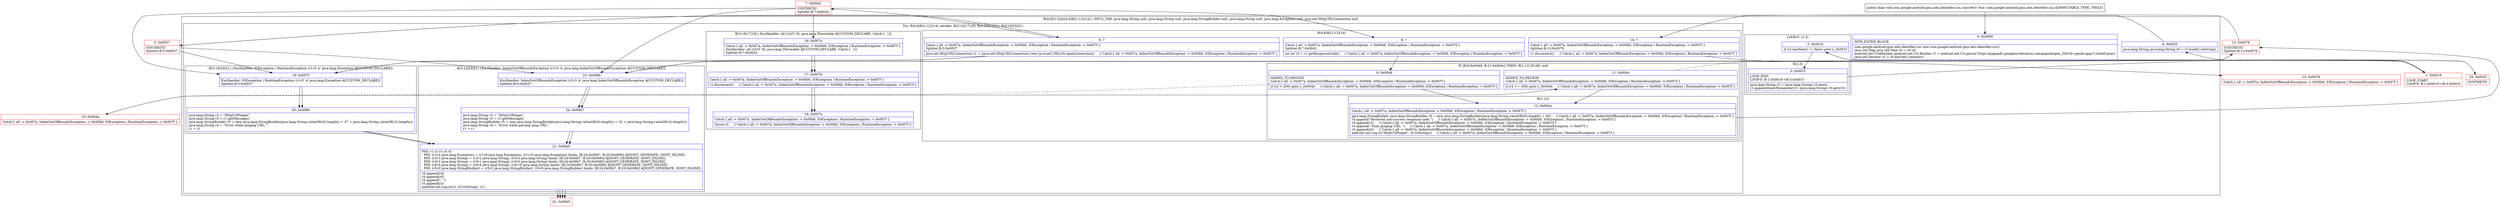 digraph "CFG forcom.google.android.gms.ads.identifier.zza.run()V" {
subgraph cluster_Region_526970872 {
label = "R(4:0|(1:3)|4|(4:6|8|(1:12)|14)) | DECL_VAR: java.lang.String null, java.lang.String null, java.lang.StringBuilder null, java.lang.String null, java.lang.Exception null, java.net.HttpURLConnection null\l";
node [shape=record,color=blue];
Node_0 [shape=record,label="{0\:\ 0x0000|MTH_ENTER_BLOCK\l|com.google.android.gms.ads.identifier.zzc new com.google.android.gms.ads.identifier.zzc()\ljava.util.Map java.util.Map r0 = r6.zzl\landroid.net.Uri$Builder android.net.Uri.Builder r1 = android.net.Uri.parse(\"https:\/\/pagead2.googlesyndication.com\/pagead\/gen_204?id=gmob\-apps\").buildUpon()\ljava.util.Iterator r2 = r0.keySet().iterator()\l}"];
subgraph cluster_LoopRegion_413150762 {
label = "LOOP:0: (1:3)";
node [shape=record,color=blue];
Node_2 [shape=record,label="{2\:\ 0x001d|if (r2.hasNext() != false) goto L_0x001f\l}"];
subgraph cluster_Region_274123683 {
label = "R(1:3)";
node [shape=record,color=blue];
Node_3 [shape=record,label="{3\:\ 0x001f|LOOP_END\lLOOP:0: B:1:0x0019\-\>B:3:0x001f\l|java.lang.String r3 = (java.lang.String) r2.next()\lr1.appendQueryParameter(r3, (java.lang.String) r0.get(r3))\l}"];
}
}
Node_4 [shape=record,label="{4\:\ 0x002f|java.lang.String java.lang.String r0 = r1.build().toString()\l}"];
subgraph cluster_TryCatchRegion_1352526777 {
label = "Try: R(4:6|8|(1:12)|14) catches: R(3:16|17|18), R(3:23|24|21), R(3:19|20|21)";
node [shape=record,color=blue];
subgraph cluster_Region_1143378674 {
label = "R(4:6|8|(1:12)|14)";
node [shape=record,color=blue];
Node_6 [shape=record,label="{6\:\ ?|Catch:\{ all \-\> 0x007a, IndexOutOfBoundsException \-\> 0x00b6, IOException \| RuntimeException \-\> 0x007f \}\lSplitter:B:5:0x0037\l|java.net.HttpURLConnection r1 = (java.net.HttpURLConnection) new java.net.URL(r0).openConnection()     \/\/ Catch:\{ all \-\> 0x007a, IndexOutOfBoundsException \-\> 0x00b6, IOException \| RuntimeException \-\> 0x007f \}\l}"];
Node_8 [shape=record,label="{8\:\ ?|Catch:\{ all \-\> 0x007a, IndexOutOfBoundsException \-\> 0x00b6, IOException \| RuntimeException \-\> 0x007f \}\lSplitter:B:7:0x0042\l|int int r2 = r1.getResponseCode()     \/\/ Catch:\{ all \-\> 0x007a, IndexOutOfBoundsException \-\> 0x00b6, IOException \| RuntimeException \-\> 0x007f \}\l}"];
subgraph cluster_IfRegion_1356613226 {
label = "IF [B:9:0x0048, B:11:0x004c] THEN: R(1:12) ELSE: null";
node [shape=record,color=blue];
Node_9 [shape=record,label="{9\:\ 0x0048|ADDED_TO_REGION\lCatch:\{ all \-\> 0x007a, IndexOutOfBoundsException \-\> 0x00b6, IOException \| RuntimeException \-\> 0x007f \}\l|if (r2 \< 200) goto L_0x004e     \/\/ Catch:\{ all \-\> 0x007a, IndexOutOfBoundsException \-\> 0x00b6, IOException \| RuntimeException \-\> 0x007f \}\l}"];
Node_11 [shape=record,label="{11\:\ 0x004c|ADDED_TO_REGION\lCatch:\{ all \-\> 0x007a, IndexOutOfBoundsException \-\> 0x00b6, IOException \| RuntimeException \-\> 0x007f \}\l|if (r2 \>= 300) goto L_0x004e     \/\/ Catch:\{ all \-\> 0x007a, IndexOutOfBoundsException \-\> 0x00b6, IOException \| RuntimeException \-\> 0x007f \}\l}"];
subgraph cluster_Region_38524031 {
label = "R(1:12)";
node [shape=record,color=blue];
Node_12 [shape=record,label="{12\:\ 0x004e|Catch:\{ all \-\> 0x007a, IndexOutOfBoundsException \-\> 0x00b6, IOException \| RuntimeException \-\> 0x007f \}\l|java.lang.StringBuilder java.lang.StringBuilder r5 = new java.lang.StringBuilder(java.lang.String.valueOf(r0).length() + 65)     \/\/ Catch:\{ all \-\> 0x007a, IndexOutOfBoundsException \-\> 0x00b6, IOException \| RuntimeException \-\> 0x007f \}\lr5.append(\"Received non\-success response code \")     \/\/ Catch:\{ all \-\> 0x007a, IndexOutOfBoundsException \-\> 0x00b6, IOException \| RuntimeException \-\> 0x007f \}\lr5.append(r2)     \/\/ Catch:\{ all \-\> 0x007a, IndexOutOfBoundsException \-\> 0x00b6, IOException \| RuntimeException \-\> 0x007f \}\lr5.append(\" from pinging URL: \")     \/\/ Catch:\{ all \-\> 0x007a, IndexOutOfBoundsException \-\> 0x00b6, IOException \| RuntimeException \-\> 0x007f \}\lr5.append(r0)     \/\/ Catch:\{ all \-\> 0x007a, IndexOutOfBoundsException \-\> 0x00b6, IOException \| RuntimeException \-\> 0x007f \}\landroid.util.Log.w(\"HttpUrlPinger\", r5.toString())     \/\/ Catch:\{ all \-\> 0x007a, IndexOutOfBoundsException \-\> 0x00b6, IOException \| RuntimeException \-\> 0x007f \}\l}"];
}
}
Node_14 [shape=record,label="{14\:\ ?|Catch:\{ all \-\> 0x007a, IndexOutOfBoundsException \-\> 0x00b6, IOException \| RuntimeException \-\> 0x007f \}\lSplitter:B:13:0x0076\l|r1.disconnect()     \/\/ Catch:\{ all \-\> 0x007a, IndexOutOfBoundsException \-\> 0x00b6, IOException \| RuntimeException \-\> 0x007f \}\l}"];
}
subgraph cluster_Region_208180148 {
label = "R(3:16|17|18) | ExcHandler: all (r2v5 'th' java.lang.Throwable A[CUSTOM_DECLARE, Catch:\{  \}])\l";
node [shape=record,color=blue];
Node_16 [shape=record,label="{16\:\ 0x007a|Catch:\{ all \-\> 0x007a, IndexOutOfBoundsException \-\> 0x00b6, IOException \| RuntimeException \-\> 0x007f \}\lExcHandler: all (r2v5 'th' java.lang.Throwable A[CUSTOM_DECLARE, Catch:\{  \}])\lSplitter:B:7:0x0042\l}"];
Node_17 [shape=record,label="{17\:\ 0x007b|Catch:\{ all \-\> 0x007a, IndexOutOfBoundsException \-\> 0x00b6, IOException \| RuntimeException \-\> 0x007f \}\l|r1.disconnect()     \/\/ Catch:\{ all \-\> 0x007a, IndexOutOfBoundsException \-\> 0x00b6, IOException \| RuntimeException \-\> 0x007f \}\l}"];
Node_18 [shape=record,label="{18\:\ 0x007e|Catch:\{ all \-\> 0x007a, IndexOutOfBoundsException \-\> 0x00b6, IOException \| RuntimeException \-\> 0x007f \}\l|throw r2     \/\/ Catch:\{ all \-\> 0x007a, IndexOutOfBoundsException \-\> 0x00b6, IOException \| RuntimeException \-\> 0x007f \}\l}"];
}
subgraph cluster_Region_1518660833 {
label = "R(3:23|24|21) | ExcHandler: IndexOutOfBoundsException (r1v3 'e' java.lang.IndexOutOfBoundsException A[CUSTOM_DECLARE])\l";
node [shape=record,color=blue];
Node_23 [shape=record,label="{23\:\ 0x00b6|ExcHandler: IndexOutOfBoundsException (r1v3 'e' java.lang.IndexOutOfBoundsException A[CUSTOM_DECLARE])\lSplitter:B:5:0x0037\l}"];
Node_24 [shape=record,label="{24\:\ 0x00b7|java.lang.String r2 = \"HttpUrlPinger\"\ljava.lang.String r3 = r1.getMessage()\ljava.lang.StringBuilder r5 = new java.lang.StringBuilder(java.lang.String.valueOf(r0).length() + 32 + java.lang.String.valueOf(r3).length())\ljava.lang.String r4 = \"Error while parsing ping URL: \"\lr1 = r1\l}"];
Node_21 [shape=record,label="{21\:\ 0x00a0|PHI: r1 r2 r3 r4 r5 \l  PHI: (r1v4 java.lang.Exception) = (r1v9 java.lang.Exception), (r1v10 java.lang.Exception) binds: [B:24:0x00b7, B:20:0x0080] A[DONT_GENERATE, DONT_INLINE]\l  PHI: (r2v3 java.lang.String) = (r2v2 java.lang.String), (r2v4 java.lang.String) binds: [B:24:0x00b7, B:20:0x0080] A[DONT_GENERATE, DONT_INLINE]\l  PHI: (r3v2 java.lang.String) = (r3v1 java.lang.String), (r3v3 java.lang.String) binds: [B:24:0x00b7, B:20:0x0080] A[DONT_GENERATE, DONT_INLINE]\l  PHI: (r4v5 java.lang.String) = (r4v4 java.lang.String), (r4v10 java.lang.String) binds: [B:24:0x00b7, B:20:0x0080] A[DONT_GENERATE, DONT_INLINE]\l  PHI: (r5v3 java.lang.StringBuilder) = (r5v2 java.lang.StringBuilder), (r5v6 java.lang.StringBuilder) binds: [B:24:0x00b7, B:20:0x0080] A[DONT_GENERATE, DONT_INLINE]\l|r5.append(r4)\lr5.append(r0)\lr5.append(\". \")\lr5.append(r3)\landroid.util.Log.w(r2, r5.toString(), r1)\l}"];
}
subgraph cluster_Region_2083073985 {
label = "R(3:19|20|21) | ExcHandler: IOException \| RuntimeException (r1v5 'e' java.lang.Exception A[CUSTOM_DECLARE])\l";
node [shape=record,color=blue];
Node_19 [shape=record,label="{19\:\ 0x007f|ExcHandler: IOException \| RuntimeException (r1v5 'e' java.lang.Exception A[CUSTOM_DECLARE])\lSplitter:B:5:0x0037\l}"];
Node_20 [shape=record,label="{20\:\ 0x0080|java.lang.String r2 = \"HttpUrlPinger\"\ljava.lang.String r3 = r1.getMessage()\ljava.lang.StringBuilder r5 = new java.lang.StringBuilder(java.lang.String.valueOf(r0).length() + 27 + java.lang.String.valueOf(r3).length())\ljava.lang.String r4 = \"Error while pinging URL: \"\lr1 = r1\l}"];
Node_21 [shape=record,label="{21\:\ 0x00a0|PHI: r1 r2 r3 r4 r5 \l  PHI: (r1v4 java.lang.Exception) = (r1v9 java.lang.Exception), (r1v10 java.lang.Exception) binds: [B:24:0x00b7, B:20:0x0080] A[DONT_GENERATE, DONT_INLINE]\l  PHI: (r2v3 java.lang.String) = (r2v2 java.lang.String), (r2v4 java.lang.String) binds: [B:24:0x00b7, B:20:0x0080] A[DONT_GENERATE, DONT_INLINE]\l  PHI: (r3v2 java.lang.String) = (r3v1 java.lang.String), (r3v3 java.lang.String) binds: [B:24:0x00b7, B:20:0x0080] A[DONT_GENERATE, DONT_INLINE]\l  PHI: (r4v5 java.lang.String) = (r4v4 java.lang.String), (r4v10 java.lang.String) binds: [B:24:0x00b7, B:20:0x0080] A[DONT_GENERATE, DONT_INLINE]\l  PHI: (r5v3 java.lang.StringBuilder) = (r5v2 java.lang.StringBuilder), (r5v6 java.lang.StringBuilder) binds: [B:24:0x00b7, B:20:0x0080] A[DONT_GENERATE, DONT_INLINE]\l|r5.append(r4)\lr5.append(r0)\lr5.append(\". \")\lr5.append(r3)\landroid.util.Log.w(r2, r5.toString(), r1)\l}"];
}
}
}
subgraph cluster_Region_1518660833 {
label = "R(3:23|24|21) | ExcHandler: IndexOutOfBoundsException (r1v3 'e' java.lang.IndexOutOfBoundsException A[CUSTOM_DECLARE])\l";
node [shape=record,color=blue];
Node_23 [shape=record,label="{23\:\ 0x00b6|ExcHandler: IndexOutOfBoundsException (r1v3 'e' java.lang.IndexOutOfBoundsException A[CUSTOM_DECLARE])\lSplitter:B:5:0x0037\l}"];
Node_24 [shape=record,label="{24\:\ 0x00b7|java.lang.String r2 = \"HttpUrlPinger\"\ljava.lang.String r3 = r1.getMessage()\ljava.lang.StringBuilder r5 = new java.lang.StringBuilder(java.lang.String.valueOf(r0).length() + 32 + java.lang.String.valueOf(r3).length())\ljava.lang.String r4 = \"Error while parsing ping URL: \"\lr1 = r1\l}"];
Node_21 [shape=record,label="{21\:\ 0x00a0|PHI: r1 r2 r3 r4 r5 \l  PHI: (r1v4 java.lang.Exception) = (r1v9 java.lang.Exception), (r1v10 java.lang.Exception) binds: [B:24:0x00b7, B:20:0x0080] A[DONT_GENERATE, DONT_INLINE]\l  PHI: (r2v3 java.lang.String) = (r2v2 java.lang.String), (r2v4 java.lang.String) binds: [B:24:0x00b7, B:20:0x0080] A[DONT_GENERATE, DONT_INLINE]\l  PHI: (r3v2 java.lang.String) = (r3v1 java.lang.String), (r3v3 java.lang.String) binds: [B:24:0x00b7, B:20:0x0080] A[DONT_GENERATE, DONT_INLINE]\l  PHI: (r4v5 java.lang.String) = (r4v4 java.lang.String), (r4v10 java.lang.String) binds: [B:24:0x00b7, B:20:0x0080] A[DONT_GENERATE, DONT_INLINE]\l  PHI: (r5v3 java.lang.StringBuilder) = (r5v2 java.lang.StringBuilder), (r5v6 java.lang.StringBuilder) binds: [B:24:0x00b7, B:20:0x0080] A[DONT_GENERATE, DONT_INLINE]\l|r5.append(r4)\lr5.append(r0)\lr5.append(\". \")\lr5.append(r3)\landroid.util.Log.w(r2, r5.toString(), r1)\l}"];
}
subgraph cluster_Region_2083073985 {
label = "R(3:19|20|21) | ExcHandler: IOException \| RuntimeException (r1v5 'e' java.lang.Exception A[CUSTOM_DECLARE])\l";
node [shape=record,color=blue];
Node_19 [shape=record,label="{19\:\ 0x007f|ExcHandler: IOException \| RuntimeException (r1v5 'e' java.lang.Exception A[CUSTOM_DECLARE])\lSplitter:B:5:0x0037\l}"];
Node_20 [shape=record,label="{20\:\ 0x0080|java.lang.String r2 = \"HttpUrlPinger\"\ljava.lang.String r3 = r1.getMessage()\ljava.lang.StringBuilder r5 = new java.lang.StringBuilder(java.lang.String.valueOf(r0).length() + 27 + java.lang.String.valueOf(r3).length())\ljava.lang.String r4 = \"Error while pinging URL: \"\lr1 = r1\l}"];
Node_21 [shape=record,label="{21\:\ 0x00a0|PHI: r1 r2 r3 r4 r5 \l  PHI: (r1v4 java.lang.Exception) = (r1v9 java.lang.Exception), (r1v10 java.lang.Exception) binds: [B:24:0x00b7, B:20:0x0080] A[DONT_GENERATE, DONT_INLINE]\l  PHI: (r2v3 java.lang.String) = (r2v2 java.lang.String), (r2v4 java.lang.String) binds: [B:24:0x00b7, B:20:0x0080] A[DONT_GENERATE, DONT_INLINE]\l  PHI: (r3v2 java.lang.String) = (r3v1 java.lang.String), (r3v3 java.lang.String) binds: [B:24:0x00b7, B:20:0x0080] A[DONT_GENERATE, DONT_INLINE]\l  PHI: (r4v5 java.lang.String) = (r4v4 java.lang.String), (r4v10 java.lang.String) binds: [B:24:0x00b7, B:20:0x0080] A[DONT_GENERATE, DONT_INLINE]\l  PHI: (r5v3 java.lang.StringBuilder) = (r5v2 java.lang.StringBuilder), (r5v6 java.lang.StringBuilder) binds: [B:24:0x00b7, B:20:0x0080] A[DONT_GENERATE, DONT_INLINE]\l|r5.append(r4)\lr5.append(r0)\lr5.append(\". \")\lr5.append(r3)\landroid.util.Log.w(r2, r5.toString(), r1)\l}"];
}
subgraph cluster_Region_208180148 {
label = "R(3:16|17|18) | ExcHandler: all (r2v5 'th' java.lang.Throwable A[CUSTOM_DECLARE, Catch:\{  \}])\l";
node [shape=record,color=blue];
Node_16 [shape=record,label="{16\:\ 0x007a|Catch:\{ all \-\> 0x007a, IndexOutOfBoundsException \-\> 0x00b6, IOException \| RuntimeException \-\> 0x007f \}\lExcHandler: all (r2v5 'th' java.lang.Throwable A[CUSTOM_DECLARE, Catch:\{  \}])\lSplitter:B:7:0x0042\l}"];
Node_17 [shape=record,label="{17\:\ 0x007b|Catch:\{ all \-\> 0x007a, IndexOutOfBoundsException \-\> 0x00b6, IOException \| RuntimeException \-\> 0x007f \}\l|r1.disconnect()     \/\/ Catch:\{ all \-\> 0x007a, IndexOutOfBoundsException \-\> 0x00b6, IOException \| RuntimeException \-\> 0x007f \}\l}"];
Node_18 [shape=record,label="{18\:\ 0x007e|Catch:\{ all \-\> 0x007a, IndexOutOfBoundsException \-\> 0x00b6, IOException \| RuntimeException \-\> 0x007f \}\l|throw r2     \/\/ Catch:\{ all \-\> 0x007a, IndexOutOfBoundsException \-\> 0x00b6, IOException \| RuntimeException \-\> 0x007f \}\l}"];
}
Node_1 [shape=record,color=red,label="{1\:\ 0x0019|LOOP_START\lLOOP:0: B:1:0x0019\-\>B:3:0x001f\l}"];
Node_5 [shape=record,color=red,label="{5\:\ 0x0037|SYNTHETIC\lSplitter:B:5:0x0037\l}"];
Node_7 [shape=record,color=red,label="{7\:\ 0x0042|SYNTHETIC\lSplitter:B:7:0x0042\l}"];
Node_10 [shape=record,color=red,label="{10\:\ 0x004a|Catch:\{ all \-\> 0x007a, IndexOutOfBoundsException \-\> 0x00b6, IOException \| RuntimeException \-\> 0x007f \}\l}"];
Node_13 [shape=record,color=red,label="{13\:\ 0x0076|SYNTHETIC\lSplitter:B:13:0x0076\l}"];
Node_15 [shape=record,color=red,label="{15\:\ 0x0079|Catch:\{ all \-\> 0x007a, IndexOutOfBoundsException \-\> 0x00b6, IOException \| RuntimeException \-\> 0x007f \}\l}"];
Node_22 [shape=record,color=red,label="{22\:\ 0x00b5}"];
Node_25 [shape=record,color=red,label="{25\:\ 0x002f|SYNTHETIC\l}"];
MethodNode[shape=record,label="{public final void com.google.android.gms.ads.identifier.zza.run((r6v0 'this' com.google.android.gms.ads.identifier.zza A[IMMUTABLE_TYPE, THIS])) }"];
MethodNode -> Node_0;
Node_0 -> Node_1;
Node_2 -> Node_3;
Node_2 -> Node_25[style=dashed];
Node_3 -> Node_1;
Node_4 -> Node_5;
Node_6 -> Node_7;
Node_6 -> Node_23;
Node_6 -> Node_19;
Node_8 -> Node_9;
Node_9 -> Node_10[style=dashed];
Node_9 -> Node_12;
Node_11 -> Node_12;
Node_11 -> Node_13[style=dashed];
Node_12 -> Node_13;
Node_14 -> Node_15;
Node_16 -> Node_17;
Node_17 -> Node_18;
Node_23 -> Node_24;
Node_24 -> Node_21;
Node_21 -> Node_22;
Node_19 -> Node_20;
Node_20 -> Node_21;
Node_21 -> Node_22;
Node_23 -> Node_24;
Node_24 -> Node_21;
Node_21 -> Node_22;
Node_19 -> Node_20;
Node_20 -> Node_21;
Node_21 -> Node_22;
Node_16 -> Node_17;
Node_17 -> Node_18;
Node_1 -> Node_2;
Node_5 -> Node_6;
Node_5 -> Node_23;
Node_5 -> Node_19;
Node_7 -> Node_8;
Node_7 -> Node_16;
Node_7 -> Node_23;
Node_7 -> Node_19;
Node_10 -> Node_11;
Node_13 -> Node_14;
Node_13 -> Node_23;
Node_13 -> Node_19;
Node_25 -> Node_4;
}

